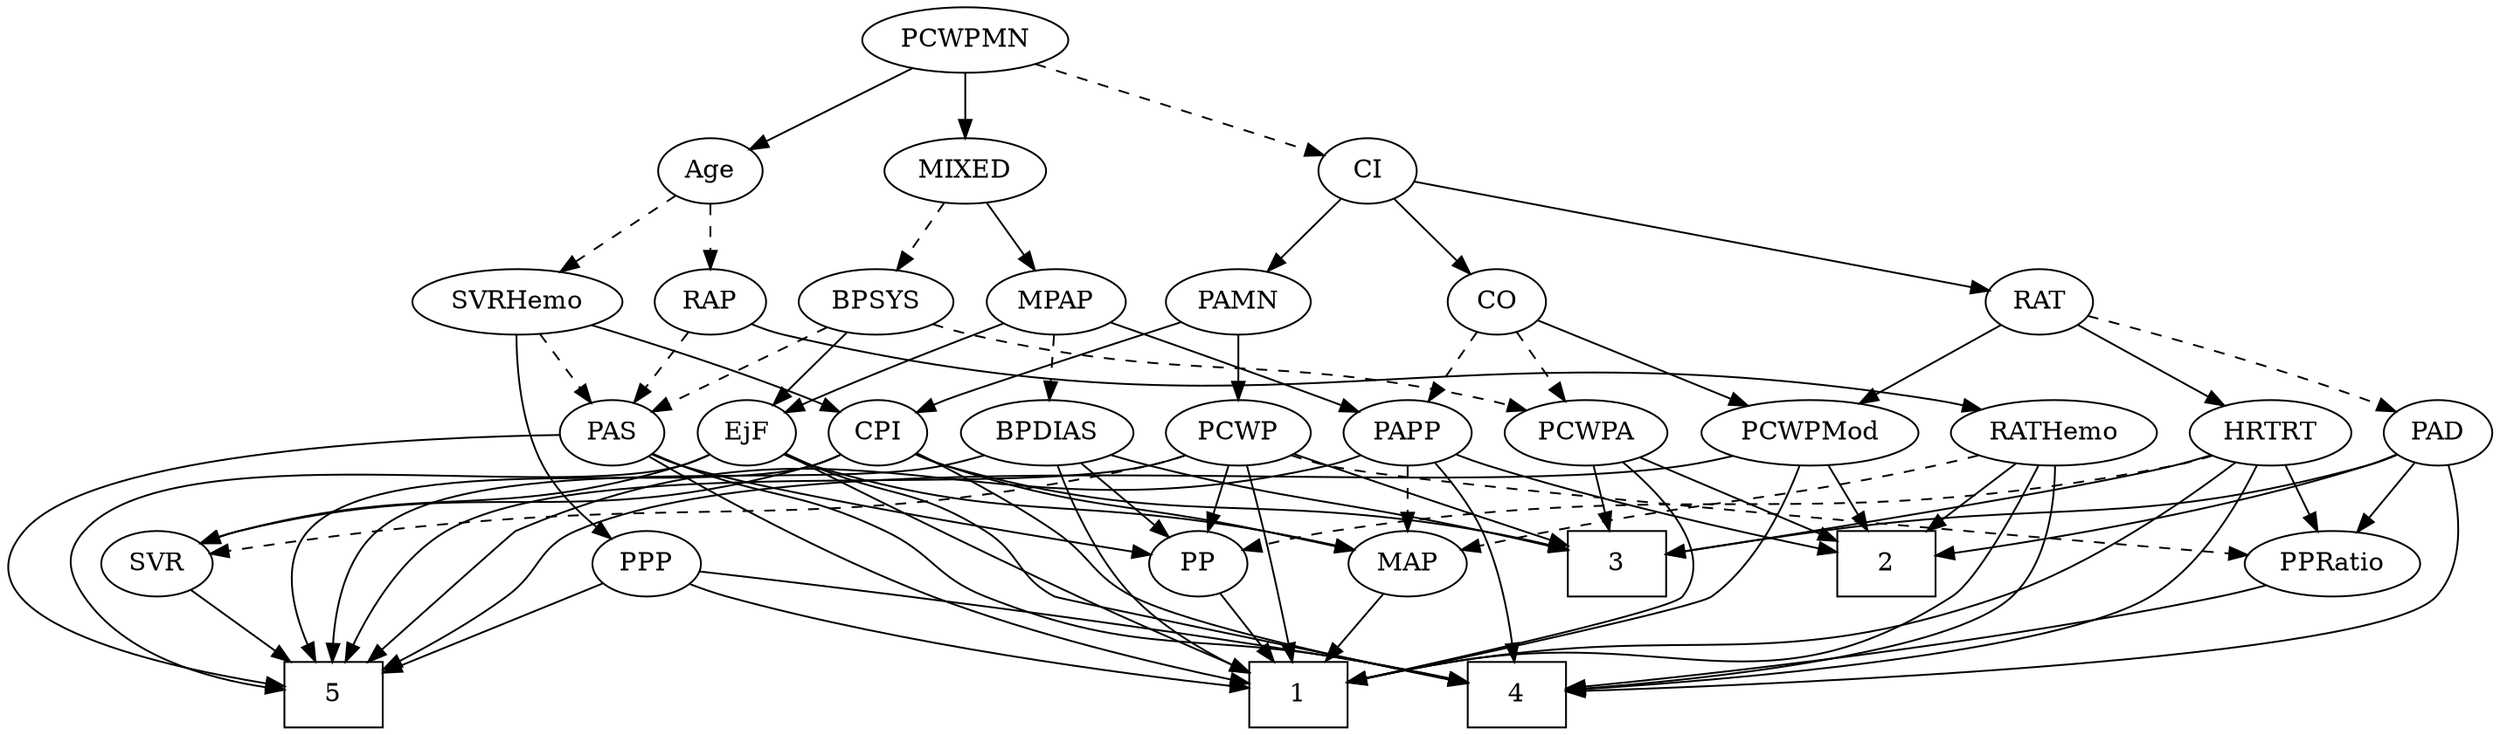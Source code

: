 strict digraph {
	graph [bb="0,0,1287.4,396"];
	node [label="\N"];
	1	[height=0.5,
		pos="648.17,18",
		shape=box,
		width=0.75];
	2	[height=0.5,
		pos="1173.2,90",
		shape=box,
		width=0.75];
	3	[height=0.5,
		pos="889.17,90",
		shape=box,
		width=0.75];
	4	[height=0.5,
		pos="496.17,18",
		shape=box,
		width=0.75];
	5	[height=0.5,
		pos="322.17,18",
		shape=box,
		width=0.75];
	Age	[height=0.5,
		pos="404.17,306",
		width=0.75];
	RAP	[height=0.5,
		pos="404.17,234",
		width=0.77632];
	Age -> RAP	[pos="e,404.17,252.1 404.17,287.7 404.17,279.98 404.17,270.71 404.17,262.11",
		style=dashed];
	SVRHemo	[height=0.5,
		pos="296.17,234",
		width=1.3902];
	Age -> SVRHemo	[pos="e,319.28,249.97 385.36,292.81 369.5,282.53 346.47,267.6 327.78,255.49",
		style=dashed];
	EjF	[height=0.5,
		pos="322.17,162",
		width=0.75];
	EjF -> 1	[pos="e,620.99,22.99 307.65,146.56 290.34,127.61 266.02,94.15 285.17,72 321.46,30.044 477.29,44.022 532.17,36 558.55,32.146 588.29,27.787 \
611.05,24.447",
		style=solid];
	EjF -> 4	[pos="e,469.12,22.94 300.33,151.27 283.75,142.56 262.15,128.06 252.17,108 245.05,93.673 242.13,84.457 252.17,72 265.12,55.935 393.78,34.449 \
458.87,24.492",
		style=solid];
	EjF -> 5	[pos="e,294.98,18.449 301.66,150.01 296.7,147.72 291.34,145.54 286.17,144 230.7,127.45 66.174,151.67 28.174,108 -43.961,25.101 190.51,\
17.993 284.74,18.375",
		style=solid];
	SVR	[height=0.5,
		pos="322.17,90",
		width=0.77632];
	EjF -> SVR	[pos="e,322.17,108.1 322.17,143.7 322.17,135.98 322.17,126.71 322.17,118.11",
		style=solid];
	MAP	[height=0.5,
		pos="437.17,90",
		width=0.84854];
	EjF -> MAP	[pos="e,416.7,103.46 341.42,149.28 359.58,138.23 387.05,121.51 407.92,108.81",
		style=solid];
	PAS	[height=0.5,
		pos="250.17,162",
		width=0.75];
	RAP -> PAS	[pos="e,271.46,173.14 381.49,222.97 357.69,212.4 319.22,195.22 286.17,180 284.38,179.18 282.55,178.32 280.7,177.46",
		style=dashed];
	RATHemo	[height=0.5,
		pos="496.17,162",
		width=1.3721];
	RAP -> RATHemo	[pos="e,475.73,178.55 421.48,219.83 434.48,209.94 452.57,196.18 467.69,184.67",
		style=solid];
	MIXED	[height=0.5,
		pos="538.17,306",
		width=1.1193];
	MPAP	[height=0.5,
		pos="610.17,234",
		width=0.97491];
	MIXED -> MPAP	[pos="e,594.24,250.49 554.15,289.46 563.75,280.13 576.14,268.09 586.83,257.7",
		style=solid];
	BPSYS	[height=0.5,
		pos="513.17,234",
		width=1.0471];
	MIXED -> BPSYS	[pos="e,519.17,251.79 532.12,288.05 529.27,280.06 525.79,270.33 522.6,261.4",
		style=dashed];
	MPAP -> EjF	[pos="e,342.73,173.85 582.63,222.8 575.39,220.35 567.54,217.9 560.17,216 471.86,193.26 445.05,207.71 358.17,180 356.25,179.39 354.29,178.69 \
352.34,177.94",
		style=solid];
	BPDIAS	[height=0.5,
		pos="634.17,162",
		width=1.1735];
	MPAP -> BPDIAS	[pos="e,628.25,180.28 615.98,216.05 618.68,208.18 621.96,198.62 624.99,189.79",
		style=dashed];
	PAPP	[height=0.5,
		pos="814.17,162",
		width=0.88464];
	MPAP -> PAPP	[pos="e,789.58,173.56 639.86,224.12 672.71,214.11 727.11,197.01 773.17,180 775.43,179.17 777.75,178.28 780.07,177.38",
		style=solid];
	BPSYS -> EjF	[pos="e,343.32,173.47 482.22,223.54 450.66,213.63 400.47,197.16 358.17,180 356.35,179.26 354.48,178.47 352.61,177.66",
		style=solid];
	BPSYS -> PAS	[pos="e,270.8,173.66 480.2,225.19 467.95,222.29 453.93,218.99 441.17,216 372.31,199.87 352.97,203.23 286.17,180 284.26,179.34 282.32,178.6 \
280.38,177.82",
		style=dashed];
	PCWPA	[height=0.5,
		pos="1002.2,162",
		width=1.1555];
	BPSYS -> PCWPA	[pos="e,972.09,174.5 542.31,222.4 549.98,219.96 558.32,217.61 566.17,216 734.98,181.48 783.67,215.98 952.17,180 955.55,179.28 959.01,178.4 \
962.47,177.43",
		style=dashed];
	PAD	[height=0.5,
		pos="1090.2,162",
		width=0.79437];
	PAD -> 2	[pos="e,1153,108.02 1106.6,147.17 1117.6,137.87 1132.4,125.36 1145.3,114.52",
		style=solid];
	PAD -> 3	[pos="e,916.22,98.671 1068.1,150.32 1063.2,148.12 1058,145.9 1053.2,144 1010.2,127.26 959.57,111.47 926.04,101.56",
		style=solid];
	PAD -> 4	[pos="e,523.28,23.641 1113.1,150.74 1118.1,148.52 1123.3,146.18 1128.2,144 1164.2,127.96 1187.7,141.03 1209.2,108 1217.9,94.584 1220.1,\
83.649 1209.2,72 1163.6,23.616 678.28,42.824 612.17,36 585.66,33.263 555.92,28.878 533.19,25.247",
		style=solid];
	PPRatio	[height=0.5,
		pos="1012.2,90",
		width=1.1013];
	PAD -> PPRatio	[pos="e,1029.3,106.36 1074.4,146.83 1063.7,137.2 1049.2,124.25 1037,113.25",
		style=solid];
	CO	[height=0.5,
		pos="822.17,234",
		width=0.75];
	PCWPMod	[height=0.5,
		pos="1189.2,162",
		width=1.4443];
	CO -> PCWPMod	[pos="e,1150.9,174.29 848.55,229.34 901.75,221.77 1025.6,203.11 1128.2,180 1132.3,179.06 1136.6,178.02 1140.9,176.92",
		style=solid];
	CO -> PCWPA	[pos="e,972.39,174.58 844.97,224.13 874.54,212.63 926.61,192.39 962.67,178.36",
		style=dashed];
	CO -> PAPP	[pos="e,816.13,180.1 820.2,215.7 819.31,207.98 818.26,198.71 817.27,190.11",
		style=dashed];
	PAS -> 1	[pos="e,620.99,23.037 249.57,143.71 249.88,123.34 253.77,90.001 274.17,72 317.58,33.698 474.87,44.197 532.17,36 558.56,32.226 588.3,27.865 \
611.06,24.505",
		style=solid];
	PAS -> 4	[pos="e,469.01,22.533 227.48,151.77 209.93,143.27 186.86,128.8 176.17,108 168.86,93.769 165.83,84.203 176.17,72 185.31,61.227 376.74,34.778 \
459.07,23.848",
		style=solid];
	PAS -> 5	[pos="e,295.13,19.347 223.2,160.26 149.03,157.32 -48.583,142.8 11.174,72 45.813,30.959 209.88,21.695 284.76,19.606",
		style=solid];
	PP	[height=0.5,
		pos="703.17,90",
		width=0.75];
	PAS -> PP	[pos="e,676.47,93.289 270.68,149.96 275.63,147.68 281,145.51 286.17,144 357.37,123.23 578.35,102.04 666.41,94.18",
		style=solid];
	PAMN	[height=0.5,
		pos="729.17,234",
		width=1.011];
	CPI	[height=0.5,
		pos="394.17,162",
		width=0.75];
	PAMN -> CPI	[pos="e,416.26,172.54 697.14,225.31 683.88,222.24 668.32,218.78 654.17,216 558.68,197.23 532.05,205.67 438.17,180 434.09,178.88 429.85,\
177.52 425.7,176.06",
		style=solid];
	PCWP	[height=0.5,
		pos="729.17,162",
		width=0.97491];
	PAMN -> PCWP	[pos="e,729.17,180.1 729.17,215.7 729.17,207.98 729.17,198.71 729.17,190.11",
		style=solid];
	RATHemo -> 1	[pos="e,629.92,36.056 513.31,144.99 539.94,120.11 591.4,72.038 622.48,43.002",
		style=solid];
	RATHemo -> 2	[pos="e,1146.1,95.697 537.61,151.87 551.97,148.98 568.23,146.02 583.17,144 794.31,115.52 849.48,132 1061.2,108 1086.2,105.16 1114.2,100.91 \
1136,97.369",
		style=solid];
	RATHemo -> 4	[pos="e,496.17,36.189 496.17,143.87 496.17,119.67 496.17,75.211 496.17,46.393",
		style=solid];
	RATHemo -> MAP	[pos="e,450.25,106.51 482.19,144.41 474.63,135.44 465.17,124.21 456.87,114.37",
		style=dashed];
	CPI -> 3	[pos="e,862.02,94.098 416.21,151.24 423.12,148.52 430.86,145.81 438.17,144 448.23,141.51 745.97,107.36 852.07,95.235",
		style=solid];
	CPI -> 4	[pos="e,469.1,25.396 390.06,144.16 386.41,125.12 383.54,93.923 397.17,72 410.93,49.893 437.27,36.427 459.33,28.604",
		style=solid];
	CPI -> 5	[pos="e,295.17,19.263 373.68,149.94 368.72,147.66 363.35,145.49 358.17,144 294.3,125.57 105.27,157.76 61.174,108 -3.2895,35.251 198.67,\
21.915 285,19.51",
		style=solid];
	CPI -> SVR	[pos="e,336.97,105.38 379.6,146.83 369.42,136.94 355.65,123.55 344.14,112.36",
		style=solid];
	CPI -> MAP	[pos="e,427.16,107.31 403.93,145.12 409.24,136.47 415.93,125.58 421.92,115.83",
		style=solid];
	RAT	[height=0.5,
		pos="996.17,234",
		width=0.75827];
	RAT -> PAD	[pos="e,1072.3,176.35 1013.9,219.83 1027.9,209.34 1047.9,194.49 1063.9,182.6",
		style=dashed];
	RAT -> PCWPMod	[pos="e,1154.7,175.49 1019.5,224.56 1050.5,213.29 1106.1,193.13 1145.2,178.95",
		style=solid];
	HRTRT	[height=0.5,
		pos="903.17,162",
		width=1.1013];
	RAT -> HRTRT	[pos="e,922.84,177.8 978.68,219.83 965.27,209.74 946.51,195.62 931.04,183.98",
		style=solid];
	SVR -> 5	[pos="e,322.17,36.104 322.17,71.697 322.17,63.983 322.17,54.712 322.17,46.112",
		style=solid];
	PCWPMod -> 1	[pos="e,675.29,19.166 1226.9,149.33 1246.5,141.12 1268.7,127.97 1280.2,108 1288.1,94.128 1291,83.777 1280.2,72 1239.8,28.102 815.09,20.546 \
685.5,19.26",
		style=solid];
	PCWPMod -> 2	[pos="e,1177.1,108.1 1185.2,143.7 1183.5,135.98 1181.3,126.71 1179.4,118.11",
		style=solid];
	PCWPMod -> 5	[pos="e,349.34,22.954 1200.7,144.21 1212.8,124.34 1227.7,91.489 1209.2,72 1180.4,41.844 501.68,39.549 460.17,36 425.94,33.073 387.12,28.147 \
359.39,24.348",
		style=solid];
	PCWPA -> 1	[pos="e,675.35,20.296 1031.5,148.99 1048.5,140.33 1068.4,126.82 1078.2,108 1085.6,93.815 1088.8,83.986 1078.2,72 1052.3,42.745 785.41,\
26.075 685.58,20.825",
		style=solid];
	PCWPA -> 2	[pos="e,1145.8,102.36 1031.4,149.16 1057.7,138.45 1097.6,122.23 1132.2,108 1133.6,107.43 1135,106.85 1136.4,106.27",
		style=solid];
	PCWPA -> 3	[pos="e,916.39,107.86 979.31,146.83 963.82,137.24 943.03,124.36 925.32,113.39",
		style=solid];
	PCWPMN	[height=0.5,
		pos="538.17,378",
		width=1.3902];
	PCWPMN -> Age	[pos="e,424.69,317.71 511.06,362.83 488.61,351.11 456.77,334.47 433.68,322.41",
		style=solid];
	PCWPMN -> MIXED	[pos="e,538.17,324.1 538.17,359.7 538.17,351.98 538.17,342.71 538.17,334.11",
		style=solid];
	CI	[height=0.5,
		pos="775.17,306",
		width=0.75];
	PCWPMN -> CI	[pos="e,750.76,314.21 575.47,365.99 620.94,352.55 697.15,330.05 741.11,317.06",
		style=dashed];
	SVRHemo -> PAS	[pos="e,260.68,178.99 285.27,216.41 279.58,207.74 272.5,196.97 266.19,187.38",
		style=dashed];
	SVRHemo -> CPI	[pos="e,376.41,175.69 317.92,217.46 332.77,206.86 352.51,192.76 368.18,181.57",
		style=solid];
	PPP	[height=0.5,
		pos="97.174,90",
		width=0.75];
	SVRHemo -> PPP	[pos="e,113.92,104.38 272.17,218.17 255.65,207.79 233.32,193.44 214.17,180 181.62,157.15 145.33,129.13 121.93,110.71",
		style=solid];
	BPDIAS -> 1	[pos="e,646.48,36.189 635.86,143.87 638.25,119.67 642.63,75.211 645.47,46.393",
		style=solid];
	BPDIAS -> 3	[pos="e,861.95,97.451 665.9,150.06 672.26,147.97 678.91,145.86 685.17,144 743.07,126.85 811.09,109.79 852.13,99.827",
		style=solid];
	BPDIAS -> 5	[pos="e,349.36,26.618 611.99,146.66 582.19,127.82 527.18,94.487 477.17,72 437.97,54.371 391.03,39.084 359.15,29.519",
		style=solid];
	BPDIAS -> PP	[pos="e,688.99,105.39 649.83,145.12 659.3,135.51 671.51,123.13 681.85,112.63",
		style=solid];
	MAP -> 1	[pos="e,621.09,27.986 463.05,80.417 500.23,68.08 568.97,45.276 611.42,31.194",
		style=solid];
	PP -> 1	[pos="e,661.63,36.127 691.24,73.811 684.43,65.141 675.71,54.052 667.91,44.12",
		style=solid];
	PPP -> 1	[pos="e,621.03,23.328 122.3,82.846 137.76,79.247 158.02,74.862 176.17,72 333.26,47.234 374.35,55.535 532.17,36 558.62,32.726 588.37,28.354 \
611.11,24.863",
		style=solid];
	PPP -> 4	[pos="e,469.01,22.629 118.53,78.982 124.75,76.383 131.64,73.809 138.17,72 168.73,63.543 373.63,35.477 458.98,23.979",
		style=solid];
	PPP -> 5	[pos="e,295.06,25.787 119.13,79.363 125.24,76.827 131.92,74.19 138.17,72 188.36,54.429 247.67,38.124 285.11,28.362",
		style=solid];
	PPRatio -> 4	[pos="e,523.32,23.306 981.9,78.293 974.24,75.911 965.97,73.615 958.17,72 806.78,40.628 765.58,55.213 612.17,36 585.73,32.688 555.99,28.316 \
533.24,24.836",
		style=solid];
	PCWP -> 1	[pos="e,675.46,26.659 736.65,144.37 743.92,125.53 752.11,94.512 739.17,72 727.51,51.704 704.74,38.451 684.91,30.274",
		style=solid];
	PCWP -> 3	[pos="e,862.05,102.87 755.24,149.6 781.76,137.99 823.1,119.91 852.84,106.9",
		style=solid];
	PCWP -> 5	[pos="e,349.36,24.741 704.73,148.93 666.78,130.53 591.09,95.152 524.17,72 467.63,52.438 400.05,36.074 359.16,26.912",
		style=solid];
	PCWP -> SVR	[pos="e,347.73,97.451 702.99,149.68 697.21,147.52 691.05,145.48 685.17,144 560.08,112.52 524.23,130.28 397.17,108 384.23,105.73 370.15,\
102.69 357.72,99.812",
		style=dashed];
	PCWP -> PP	[pos="e,709.41,107.79 722.88,144.05 719.91,136.06 716.3,126.33 712.98,117.4",
		style=solid];
	PCWP -> PPRatio	[pos="e,976.82,98.156 755.94,149.92 761.58,147.8 767.53,145.71 773.17,144 808.87,133.21 907.91,112.32 966.69,100.23",
		style=dashed];
	CI -> CO	[pos="e,811.55,250.82 785.84,289.12 791.73,280.34 799.17,269.26 805.78,259.42",
		style=solid];
	CI -> PAMN	[pos="e,739.89,251.31 764.74,289.12 759.05,280.47 751.89,269.58 745.49,259.83",
		style=solid];
	CI -> RAT	[pos="e,972.13,242.62 799.25,297.38 838.77,284.86 917.51,259.92 962.53,245.66",
		style=solid];
	PAPP -> 2	[pos="e,1145.9,95.149 837.95,149.81 843.21,147.64 848.81,145.56 854.17,144 880.9,136.22 1057.7,108.68 1136,96.67",
		style=solid];
	PAPP -> 4	[pos="e,523.28,22.784 810.99,144 806.24,123.6 795.26,89.908 772.17,72 753.47,57.492 604.56,34.528 533.57,24.262",
		style=solid];
	PAPP -> 5	[pos="e,349.38,22.391 801.96,145.29 782.89,120.96 747.38,76.468 739.17,72 737.08,70.863 461.48,36.383 359.53,23.658",
		style=solid];
	PAPP -> MAP	[pos="e,467.35,93.351 790.23,149.96 784.71,147.73 778.81,145.59 773.17,144 668.72,114.56 541.09,100.07 477.38,94.245",
		style=dashed];
	HRTRT -> 1	[pos="e,675.2,20.432 933.35,150.19 939.25,148.11 945.4,145.97 951.17,144 999.87,127.41 1031,149.65 1061.2,108 1070.6,95.046 1071.7,84.012 \
1061.2,72 1036.5,43.948 782.3,26.638 685.41,21.015",
		style=solid];
	HRTRT -> 3	[pos="e,892.63,108.28 899.78,144.05 898.24,136.35 896.38,127.03 894.65,118.36",
		style=solid];
	HRTRT -> 4	[pos="e,523.33,23.223 915.05,144.45 927.57,124.82 943.18,92.196 925.17,72 878.58,19.741 681.6,45.077 612.17,36 585.75,32.545 556,28.176 \
533.25,24.733",
		style=solid];
	HRTRT -> PP	[pos="e,726.62,99.136 872.97,150.28 867.07,148.19 860.93,146.02 855.17,144 814.31,129.64 767.22,113.24 736.41,102.54",
		style=dashed];
	HRTRT -> PPRatio	[pos="e,990.15,105.14 925.23,146.83 941.48,136.4 963.79,122.07 981.73,110.55",
		style=solid];
}
